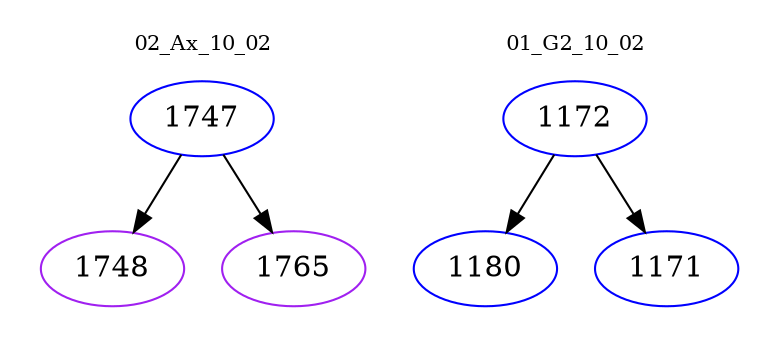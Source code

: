 digraph{
subgraph cluster_0 {
color = white
label = "02_Ax_10_02";
fontsize=10;
T0_1747 [label="1747", color="blue"]
T0_1747 -> T0_1748 [color="black"]
T0_1748 [label="1748", color="purple"]
T0_1747 -> T0_1765 [color="black"]
T0_1765 [label="1765", color="purple"]
}
subgraph cluster_1 {
color = white
label = "01_G2_10_02";
fontsize=10;
T1_1172 [label="1172", color="blue"]
T1_1172 -> T1_1180 [color="black"]
T1_1180 [label="1180", color="blue"]
T1_1172 -> T1_1171 [color="black"]
T1_1171 [label="1171", color="blue"]
}
}
